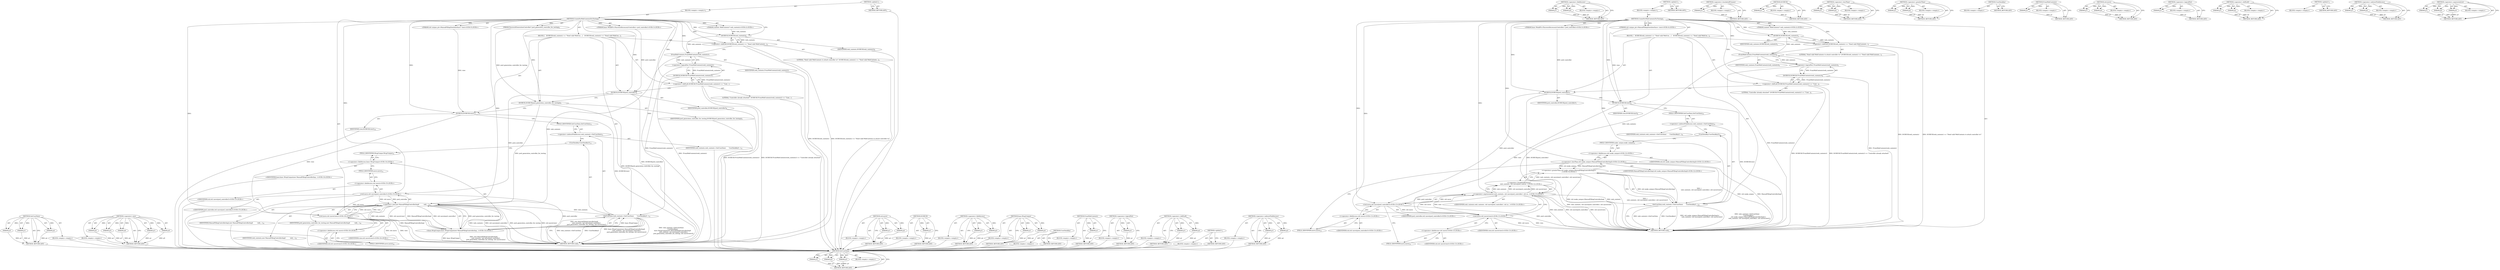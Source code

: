 digraph "&lt;operator&gt;.indirectFieldAccess" {
vulnerable_93 [label=<(METHOD,SetUserData)>];
vulnerable_94 [label=<(PARAM,p1)>];
vulnerable_95 [label=<(PARAM,p2)>];
vulnerable_96 [label=<(PARAM,p3)>];
vulnerable_97 [label=<(BLOCK,&lt;empty&gt;,&lt;empty&gt;)>];
vulnerable_98 [label=<(METHOD_RETURN,ANY)>];
vulnerable_117 [label=<(METHOD,&lt;operator&gt;.fieldAccess)>];
vulnerable_118 [label=<(PARAM,p1)>];
vulnerable_119 [label=<(PARAM,p2)>];
vulnerable_120 [label=<(BLOCK,&lt;empty&gt;,&lt;empty&gt;)>];
vulnerable_121 [label=<(METHOD_RETURN,ANY)>];
vulnerable_6 [label=<(METHOD,&lt;global&gt;)<SUB>1</SUB>>];
vulnerable_7 [label=<(BLOCK,&lt;empty&gt;,&lt;empty&gt;)<SUB>1</SUB>>];
vulnerable_8 [label=<(METHOD,CreateForWebContentsForTesting)<SUB>1</SUB>>];
vulnerable_9 [label="<(PARAM,content::WebContents* web_contents)<SUB>2</SUB>>"];
vulnerable_10 [label="<(PARAM,base::WeakPtr&lt;PasswordAccessoryController&gt; pwd_controller)<SUB>3</SUB>>"];
vulnerable_11 [label="<(PARAM,std::unique_ptr&lt;ManualFillingViewInterface&gt; view)<SUB>4</SUB>>"];
vulnerable_12 [label=<(BLOCK,{
   DCHECK(web_contents) &lt;&lt; &quot;Need valid WebCon...,{
   DCHECK(web_contents) &lt;&lt; &quot;Need valid WebCon...)<SUB>4</SUB>>];
vulnerable_13 [label=<(&lt;operator&gt;.shiftLeft,DCHECK(web_contents) &lt;&lt; &quot;Need valid WebContents...)<SUB>5</SUB>>];
vulnerable_14 [label=<(DCHECK,DCHECK(web_contents))<SUB>5</SUB>>];
vulnerable_15 [label=<(IDENTIFIER,web_contents,DCHECK(web_contents))<SUB>5</SUB>>];
vulnerable_16 [label=<(LITERAL,&quot;Need valid WebContents to attach controller to!&quot;,DCHECK(web_contents) &lt;&lt; &quot;Need valid WebContents...)<SUB>5</SUB>>];
vulnerable_17 [label=<(&lt;operator&gt;.shiftLeft,DCHECK(!FromWebContents(web_contents)) &lt;&lt; &quot;Cont...)<SUB>6</SUB>>];
vulnerable_18 [label=<(DCHECK,DCHECK(!FromWebContents(web_contents)))<SUB>6</SUB>>];
vulnerable_19 [label=<(&lt;operator&gt;.logicalNot,!FromWebContents(web_contents))<SUB>6</SUB>>];
vulnerable_20 [label=<(FromWebContents,FromWebContents(web_contents))<SUB>6</SUB>>];
vulnerable_21 [label=<(IDENTIFIER,web_contents,FromWebContents(web_contents))<SUB>6</SUB>>];
vulnerable_22 [label=<(LITERAL,&quot;Controller already attached!&quot;,DCHECK(!FromWebContents(web_contents)) &lt;&lt; &quot;Cont...)<SUB>6</SUB>>];
vulnerable_23 [label=<(DCHECK,DCHECK(pwd_controller))<SUB>7</SUB>>];
vulnerable_24 [label=<(IDENTIFIER,pwd_controller,DCHECK(pwd_controller))<SUB>7</SUB>>];
vulnerable_25 [label=<(DCHECK,DCHECK(view))<SUB>8</SUB>>];
vulnerable_26 [label=<(IDENTIFIER,view,DCHECK(view))<SUB>8</SUB>>];
vulnerable_27 [label=<(SetUserData,web_contents-&gt;SetUserData(
       UserDataKey()...)<SUB>10</SUB>>];
vulnerable_28 [label=<(&lt;operator&gt;.indirectFieldAccess,web_contents-&gt;SetUserData)<SUB>10</SUB>>];
vulnerable_29 [label=<(IDENTIFIER,web_contents,web_contents-&gt;SetUserData(
       UserDataKey()...)<SUB>10</SUB>>];
vulnerable_30 [label=<(FIELD_IDENTIFIER,SetUserData,SetUserData)<SUB>10</SUB>>];
vulnerable_31 [label=<(UserDataKey,UserDataKey())<SUB>11</SUB>>];
vulnerable_32 [label="<(&lt;operator&gt;.greaterThan,std::make_unique&lt;ManualFillingControllerImpl&gt;(
...)<SUB>12</SUB>>"];
vulnerable_33 [label="<(&lt;operator&gt;.lessThan,std::make_unique&lt;ManualFillingControllerImpl)<SUB>12</SUB>>"];
vulnerable_34 [label="<(&lt;operator&gt;.fieldAccess,std::make_unique)<SUB>12</SUB>>"];
vulnerable_35 [label="<(IDENTIFIER,std,std::make_unique&lt;ManualFillingControllerImpl)<SUB>12</SUB>>"];
vulnerable_36 [label=<(FIELD_IDENTIFIER,make_unique,make_unique)<SUB>12</SUB>>];
vulnerable_37 [label="<(IDENTIFIER,ManualFillingControllerImpl,std::make_unique&lt;ManualFillingControllerImpl)<SUB>12</SUB>>"];
vulnerable_38 [label="<(&lt;operator&gt;.bracketedPrimary,(
          web_contents, std::move(pwd_control...)<SUB>12</SUB>>"];
vulnerable_39 [label="<(&lt;operator&gt;.expressionList,web_contents, std::move(pwd_controller), std::m...)<SUB>13</SUB>>"];
vulnerable_40 [label="<(IDENTIFIER,web_contents,web_contents, std::move(pwd_controller), std::m...)<SUB>13</SUB>>"];
vulnerable_41 [label="<(std.move,std::move(pwd_controller))<SUB>13</SUB>>"];
vulnerable_42 [label="<(&lt;operator&gt;.fieldAccess,std::move)<SUB>13</SUB>>"];
vulnerable_43 [label="<(IDENTIFIER,std,std::move(pwd_controller))<SUB>13</SUB>>"];
vulnerable_44 [label=<(FIELD_IDENTIFIER,move,move)<SUB>13</SUB>>];
vulnerable_45 [label="<(IDENTIFIER,pwd_controller,std::move(pwd_controller))<SUB>13</SUB>>"];
vulnerable_46 [label="<(std.move,std::move(view))<SUB>13</SUB>>"];
vulnerable_47 [label="<(&lt;operator&gt;.fieldAccess,std::move)<SUB>13</SUB>>"];
vulnerable_48 [label="<(IDENTIFIER,std,std::move(view))<SUB>13</SUB>>"];
vulnerable_49 [label=<(FIELD_IDENTIFIER,move,move)<SUB>13</SUB>>];
vulnerable_50 [label="<(IDENTIFIER,view,std::move(view))<SUB>13</SUB>>"];
vulnerable_51 [label=<(METHOD_RETURN,void)<SUB>1</SUB>>];
vulnerable_53 [label=<(METHOD_RETURN,ANY)<SUB>1</SUB>>];
vulnerable_122 [label=<(METHOD,&lt;operator&gt;.bracketedPrimary)>];
vulnerable_123 [label=<(PARAM,p1)>];
vulnerable_124 [label=<(BLOCK,&lt;empty&gt;,&lt;empty&gt;)>];
vulnerable_125 [label=<(METHOD_RETURN,ANY)>];
vulnerable_81 [label=<(METHOD,DCHECK)>];
vulnerable_82 [label=<(PARAM,p1)>];
vulnerable_83 [label=<(BLOCK,&lt;empty&gt;,&lt;empty&gt;)>];
vulnerable_84 [label=<(METHOD_RETURN,ANY)>];
vulnerable_112 [label=<(METHOD,&lt;operator&gt;.lessThan)>];
vulnerable_113 [label=<(PARAM,p1)>];
vulnerable_114 [label=<(PARAM,p2)>];
vulnerable_115 [label=<(BLOCK,&lt;empty&gt;,&lt;empty&gt;)>];
vulnerable_116 [label=<(METHOD_RETURN,ANY)>];
vulnerable_107 [label=<(METHOD,&lt;operator&gt;.greaterThan)>];
vulnerable_108 [label=<(PARAM,p1)>];
vulnerable_109 [label=<(PARAM,p2)>];
vulnerable_110 [label=<(BLOCK,&lt;empty&gt;,&lt;empty&gt;)>];
vulnerable_111 [label=<(METHOD_RETURN,ANY)>];
vulnerable_104 [label=<(METHOD,UserDataKey)>];
vulnerable_105 [label=<(BLOCK,&lt;empty&gt;,&lt;empty&gt;)>];
vulnerable_106 [label=<(METHOD_RETURN,ANY)>];
vulnerable_89 [label=<(METHOD,FromWebContents)>];
vulnerable_90 [label=<(PARAM,p1)>];
vulnerable_91 [label=<(BLOCK,&lt;empty&gt;,&lt;empty&gt;)>];
vulnerable_92 [label=<(METHOD_RETURN,ANY)>];
vulnerable_132 [label=<(METHOD,std.move)>];
vulnerable_133 [label=<(PARAM,p1)>];
vulnerable_134 [label=<(PARAM,p2)>];
vulnerable_135 [label=<(BLOCK,&lt;empty&gt;,&lt;empty&gt;)>];
vulnerable_136 [label=<(METHOD_RETURN,ANY)>];
vulnerable_85 [label=<(METHOD,&lt;operator&gt;.logicalNot)>];
vulnerable_86 [label=<(PARAM,p1)>];
vulnerable_87 [label=<(BLOCK,&lt;empty&gt;,&lt;empty&gt;)>];
vulnerable_88 [label=<(METHOD_RETURN,ANY)>];
vulnerable_76 [label=<(METHOD,&lt;operator&gt;.shiftLeft)>];
vulnerable_77 [label=<(PARAM,p1)>];
vulnerable_78 [label=<(PARAM,p2)>];
vulnerable_79 [label=<(BLOCK,&lt;empty&gt;,&lt;empty&gt;)>];
vulnerable_80 [label=<(METHOD_RETURN,ANY)>];
vulnerable_70 [label=<(METHOD,&lt;global&gt;)<SUB>1</SUB>>];
vulnerable_71 [label=<(BLOCK,&lt;empty&gt;,&lt;empty&gt;)>];
vulnerable_72 [label=<(METHOD_RETURN,ANY)>];
vulnerable_99 [label=<(METHOD,&lt;operator&gt;.indirectFieldAccess)>];
vulnerable_100 [label=<(PARAM,p1)>];
vulnerable_101 [label=<(PARAM,p2)>];
vulnerable_102 [label=<(BLOCK,&lt;empty&gt;,&lt;empty&gt;)>];
vulnerable_103 [label=<(METHOD_RETURN,ANY)>];
vulnerable_126 [label=<(METHOD,&lt;operator&gt;.expressionList)>];
vulnerable_127 [label=<(PARAM,p1)>];
vulnerable_128 [label=<(PARAM,p2)>];
vulnerable_129 [label=<(PARAM,p3)>];
vulnerable_130 [label=<(BLOCK,&lt;empty&gt;,&lt;empty&gt;)>];
vulnerable_131 [label=<(METHOD_RETURN,ANY)>];
fixed_99 [label=<(METHOD,SetUserData)>];
fixed_100 [label=<(PARAM,p1)>];
fixed_101 [label=<(PARAM,p2)>];
fixed_102 [label=<(PARAM,p3)>];
fixed_103 [label=<(BLOCK,&lt;empty&gt;,&lt;empty&gt;)>];
fixed_104 [label=<(METHOD_RETURN,ANY)>];
fixed_123 [label=<(METHOD,&lt;operator&gt;.new)>];
fixed_124 [label=<(PARAM,p1)>];
fixed_125 [label=<(PARAM,p2)>];
fixed_126 [label=<(PARAM,p3)>];
fixed_127 [label=<(PARAM,p4)>];
fixed_128 [label=<(PARAM,p5)>];
fixed_129 [label=<(BLOCK,&lt;empty&gt;,&lt;empty&gt;)>];
fixed_130 [label=<(METHOD_RETURN,ANY)>];
fixed_6 [label=<(METHOD,&lt;global&gt;)<SUB>1</SUB>>];
fixed_7 [label=<(BLOCK,&lt;empty&gt;,&lt;empty&gt;)<SUB>1</SUB>>];
fixed_8 [label=<(METHOD,CreateForWebContentsForTesting)<SUB>1</SUB>>];
fixed_9 [label="<(PARAM,content::WebContents* web_contents)<SUB>2</SUB>>"];
fixed_10 [label="<(PARAM,base::WeakPtr&lt;PasswordAccessoryController&gt; pwd_controller)<SUB>3</SUB>>"];
fixed_11 [label=<(PARAM,PasswordGenerationController* pwd_generation_controller_for_testing)<SUB>4</SUB>>];
fixed_12 [label="<(PARAM,std::unique_ptr&lt;ManualFillingViewInterface&gt; view)<SUB>5</SUB>>"];
fixed_13 [label=<(BLOCK,{
   DCHECK(web_contents) &lt;&lt; &quot;Need valid WebCon...,{
   DCHECK(web_contents) &lt;&lt; &quot;Need valid WebCon...)<SUB>5</SUB>>];
fixed_14 [label=<(&lt;operator&gt;.shiftLeft,DCHECK(web_contents) &lt;&lt; &quot;Need valid WebContents...)<SUB>6</SUB>>];
fixed_15 [label=<(DCHECK,DCHECK(web_contents))<SUB>6</SUB>>];
fixed_16 [label=<(IDENTIFIER,web_contents,DCHECK(web_contents))<SUB>6</SUB>>];
fixed_17 [label=<(LITERAL,&quot;Need valid WebContents to attach controller to!&quot;,DCHECK(web_contents) &lt;&lt; &quot;Need valid WebContents...)<SUB>6</SUB>>];
fixed_18 [label=<(&lt;operator&gt;.shiftLeft,DCHECK(!FromWebContents(web_contents)) &lt;&lt; &quot;Cont...)<SUB>7</SUB>>];
fixed_19 [label=<(DCHECK,DCHECK(!FromWebContents(web_contents)))<SUB>7</SUB>>];
fixed_20 [label=<(&lt;operator&gt;.logicalNot,!FromWebContents(web_contents))<SUB>7</SUB>>];
fixed_21 [label=<(FromWebContents,FromWebContents(web_contents))<SUB>7</SUB>>];
fixed_22 [label=<(IDENTIFIER,web_contents,FromWebContents(web_contents))<SUB>7</SUB>>];
fixed_23 [label=<(LITERAL,&quot;Controller already attached!&quot;,DCHECK(!FromWebContents(web_contents)) &lt;&lt; &quot;Cont...)<SUB>7</SUB>>];
fixed_24 [label=<(DCHECK,DCHECK(pwd_controller))<SUB>8</SUB>>];
fixed_25 [label=<(IDENTIFIER,pwd_controller,DCHECK(pwd_controller))<SUB>8</SUB>>];
fixed_26 [label=<(DCHECK,DCHECK(pwd_generation_controller_for_testing))<SUB>9</SUB>>];
fixed_27 [label=<(IDENTIFIER,pwd_generation_controller_for_testing,DCHECK(pwd_generation_controller_for_testing))<SUB>9</SUB>>];
fixed_28 [label=<(DCHECK,DCHECK(view))<SUB>10</SUB>>];
fixed_29 [label=<(IDENTIFIER,view,DCHECK(view))<SUB>10</SUB>>];
fixed_30 [label=<(SetUserData,web_contents-&gt;SetUserData(
       UserDataKey()...)<SUB>12</SUB>>];
fixed_31 [label=<(&lt;operator&gt;.indirectFieldAccess,web_contents-&gt;SetUserData)<SUB>12</SUB>>];
fixed_32 [label=<(IDENTIFIER,web_contents,web_contents-&gt;SetUserData(
       UserDataKey()...)<SUB>12</SUB>>];
fixed_33 [label=<(FIELD_IDENTIFIER,SetUserData,SetUserData)<SUB>12</SUB>>];
fixed_34 [label=<(UserDataKey,UserDataKey())<SUB>13</SUB>>];
fixed_35 [label="<(base.WrapUnique,base::WrapUnique(new ManualFillingControllerImp...)<SUB>14</SUB>>"];
fixed_36 [label="<(&lt;operator&gt;.fieldAccess,base::WrapUnique)<SUB>14</SUB>>"];
fixed_37 [label="<(IDENTIFIER,base,base::WrapUnique(new ManualFillingControllerImp...)<SUB>14</SUB>>"];
fixed_38 [label=<(FIELD_IDENTIFIER,WrapUnique,WrapUnique)<SUB>14</SUB>>];
fixed_39 [label=<(&lt;operator&gt;.new,new ManualFillingControllerImpl(
          web_...)<SUB>14</SUB>>];
fixed_40 [label=<(IDENTIFIER,ManualFillingControllerImpl,new ManualFillingControllerImpl(
          web_...)<SUB>14</SUB>>];
fixed_41 [label=<(IDENTIFIER,web_contents,new ManualFillingControllerImpl(
          web_...)<SUB>15</SUB>>];
fixed_42 [label="<(std.move,std::move(pwd_controller))<SUB>15</SUB>>"];
fixed_43 [label="<(&lt;operator&gt;.fieldAccess,std::move)<SUB>15</SUB>>"];
fixed_44 [label="<(IDENTIFIER,std,std::move(pwd_controller))<SUB>15</SUB>>"];
fixed_45 [label=<(FIELD_IDENTIFIER,move,move)<SUB>15</SUB>>];
fixed_46 [label="<(IDENTIFIER,pwd_controller,std::move(pwd_controller))<SUB>15</SUB>>"];
fixed_47 [label=<(IDENTIFIER,pwd_generation_controller_for_testing,new ManualFillingControllerImpl(
          web_...)<SUB>16</SUB>>];
fixed_48 [label="<(std.move,std::move(view))<SUB>16</SUB>>"];
fixed_49 [label="<(&lt;operator&gt;.fieldAccess,std::move)<SUB>16</SUB>>"];
fixed_50 [label="<(IDENTIFIER,std,std::move(view))<SUB>16</SUB>>"];
fixed_51 [label=<(FIELD_IDENTIFIER,move,move)<SUB>16</SUB>>];
fixed_52 [label="<(IDENTIFIER,view,std::move(view))<SUB>16</SUB>>"];
fixed_53 [label=<(METHOD_RETURN,void)<SUB>1</SUB>>];
fixed_55 [label=<(METHOD_RETURN,ANY)<SUB>1</SUB>>];
fixed_131 [label=<(METHOD,std.move)>];
fixed_132 [label=<(PARAM,p1)>];
fixed_133 [label=<(PARAM,p2)>];
fixed_134 [label=<(BLOCK,&lt;empty&gt;,&lt;empty&gt;)>];
fixed_135 [label=<(METHOD_RETURN,ANY)>];
fixed_87 [label=<(METHOD,DCHECK)>];
fixed_88 [label=<(PARAM,p1)>];
fixed_89 [label=<(BLOCK,&lt;empty&gt;,&lt;empty&gt;)>];
fixed_90 [label=<(METHOD_RETURN,ANY)>];
fixed_118 [label=<(METHOD,&lt;operator&gt;.fieldAccess)>];
fixed_119 [label=<(PARAM,p1)>];
fixed_120 [label=<(PARAM,p2)>];
fixed_121 [label=<(BLOCK,&lt;empty&gt;,&lt;empty&gt;)>];
fixed_122 [label=<(METHOD_RETURN,ANY)>];
fixed_113 [label=<(METHOD,base.WrapUnique)>];
fixed_114 [label=<(PARAM,p1)>];
fixed_115 [label=<(PARAM,p2)>];
fixed_116 [label=<(BLOCK,&lt;empty&gt;,&lt;empty&gt;)>];
fixed_117 [label=<(METHOD_RETURN,ANY)>];
fixed_110 [label=<(METHOD,UserDataKey)>];
fixed_111 [label=<(BLOCK,&lt;empty&gt;,&lt;empty&gt;)>];
fixed_112 [label=<(METHOD_RETURN,ANY)>];
fixed_95 [label=<(METHOD,FromWebContents)>];
fixed_96 [label=<(PARAM,p1)>];
fixed_97 [label=<(BLOCK,&lt;empty&gt;,&lt;empty&gt;)>];
fixed_98 [label=<(METHOD_RETURN,ANY)>];
fixed_91 [label=<(METHOD,&lt;operator&gt;.logicalNot)>];
fixed_92 [label=<(PARAM,p1)>];
fixed_93 [label=<(BLOCK,&lt;empty&gt;,&lt;empty&gt;)>];
fixed_94 [label=<(METHOD_RETURN,ANY)>];
fixed_82 [label=<(METHOD,&lt;operator&gt;.shiftLeft)>];
fixed_83 [label=<(PARAM,p1)>];
fixed_84 [label=<(PARAM,p2)>];
fixed_85 [label=<(BLOCK,&lt;empty&gt;,&lt;empty&gt;)>];
fixed_86 [label=<(METHOD_RETURN,ANY)>];
fixed_76 [label=<(METHOD,&lt;global&gt;)<SUB>1</SUB>>];
fixed_77 [label=<(BLOCK,&lt;empty&gt;,&lt;empty&gt;)>];
fixed_78 [label=<(METHOD_RETURN,ANY)>];
fixed_105 [label=<(METHOD,&lt;operator&gt;.indirectFieldAccess)>];
fixed_106 [label=<(PARAM,p1)>];
fixed_107 [label=<(PARAM,p2)>];
fixed_108 [label=<(BLOCK,&lt;empty&gt;,&lt;empty&gt;)>];
fixed_109 [label=<(METHOD_RETURN,ANY)>];
vulnerable_93 -> vulnerable_94  [key=0, label="AST: "];
vulnerable_93 -> vulnerable_94  [key=1, label="DDG: "];
vulnerable_93 -> vulnerable_97  [key=0, label="AST: "];
vulnerable_93 -> vulnerable_95  [key=0, label="AST: "];
vulnerable_93 -> vulnerable_95  [key=1, label="DDG: "];
vulnerable_93 -> vulnerable_98  [key=0, label="AST: "];
vulnerable_93 -> vulnerable_98  [key=1, label="CFG: "];
vulnerable_93 -> vulnerable_96  [key=0, label="AST: "];
vulnerable_93 -> vulnerable_96  [key=1, label="DDG: "];
vulnerable_94 -> vulnerable_98  [key=0, label="DDG: p1"];
vulnerable_95 -> vulnerable_98  [key=0, label="DDG: p2"];
vulnerable_96 -> vulnerable_98  [key=0, label="DDG: p3"];
vulnerable_117 -> vulnerable_118  [key=0, label="AST: "];
vulnerable_117 -> vulnerable_118  [key=1, label="DDG: "];
vulnerable_117 -> vulnerable_120  [key=0, label="AST: "];
vulnerable_117 -> vulnerable_119  [key=0, label="AST: "];
vulnerable_117 -> vulnerable_119  [key=1, label="DDG: "];
vulnerable_117 -> vulnerable_121  [key=0, label="AST: "];
vulnerable_117 -> vulnerable_121  [key=1, label="CFG: "];
vulnerable_118 -> vulnerable_121  [key=0, label="DDG: p1"];
vulnerable_119 -> vulnerable_121  [key=0, label="DDG: p2"];
vulnerable_6 -> vulnerable_7  [key=0, label="AST: "];
vulnerable_6 -> vulnerable_53  [key=0, label="AST: "];
vulnerable_6 -> vulnerable_53  [key=1, label="CFG: "];
vulnerable_7 -> vulnerable_8  [key=0, label="AST: "];
vulnerable_8 -> vulnerable_9  [key=0, label="AST: "];
vulnerable_8 -> vulnerable_9  [key=1, label="DDG: "];
vulnerable_8 -> vulnerable_10  [key=0, label="AST: "];
vulnerable_8 -> vulnerable_10  [key=1, label="DDG: "];
vulnerable_8 -> vulnerable_11  [key=0, label="AST: "];
vulnerable_8 -> vulnerable_11  [key=1, label="DDG: "];
vulnerable_8 -> vulnerable_12  [key=0, label="AST: "];
vulnerable_8 -> vulnerable_51  [key=0, label="AST: "];
vulnerable_8 -> vulnerable_14  [key=0, label="CFG: "];
vulnerable_8 -> vulnerable_14  [key=1, label="DDG: "];
vulnerable_8 -> vulnerable_13  [key=0, label="DDG: "];
vulnerable_8 -> vulnerable_17  [key=0, label="DDG: "];
vulnerable_8 -> vulnerable_23  [key=0, label="DDG: "];
vulnerable_8 -> vulnerable_25  [key=0, label="DDG: "];
vulnerable_8 -> vulnerable_27  [key=0, label="DDG: "];
vulnerable_8 -> vulnerable_33  [key=0, label="DDG: "];
vulnerable_8 -> vulnerable_20  [key=0, label="DDG: "];
vulnerable_8 -> vulnerable_39  [key=0, label="DDG: "];
vulnerable_8 -> vulnerable_41  [key=0, label="DDG: "];
vulnerable_8 -> vulnerable_46  [key=0, label="DDG: "];
vulnerable_9 -> vulnerable_14  [key=0, label="DDG: web_contents"];
vulnerable_10 -> vulnerable_23  [key=0, label="DDG: pwd_controller"];
vulnerable_11 -> vulnerable_25  [key=0, label="DDG: view"];
vulnerable_12 -> vulnerable_13  [key=0, label="AST: "];
vulnerable_12 -> vulnerable_17  [key=0, label="AST: "];
vulnerable_12 -> vulnerable_23  [key=0, label="AST: "];
vulnerable_12 -> vulnerable_25  [key=0, label="AST: "];
vulnerable_12 -> vulnerable_27  [key=0, label="AST: "];
vulnerable_13 -> vulnerable_14  [key=0, label="AST: "];
vulnerable_13 -> vulnerable_16  [key=0, label="AST: "];
vulnerable_13 -> vulnerable_20  [key=0, label="CFG: "];
vulnerable_13 -> vulnerable_51  [key=0, label="DDG: DCHECK(web_contents)"];
vulnerable_13 -> vulnerable_51  [key=1, label="DDG: DCHECK(web_contents) &lt;&lt; &quot;Need valid WebContents to attach controller to!&quot;"];
vulnerable_14 -> vulnerable_15  [key=0, label="AST: "];
vulnerable_14 -> vulnerable_13  [key=0, label="CFG: "];
vulnerable_14 -> vulnerable_13  [key=1, label="DDG: web_contents"];
vulnerable_14 -> vulnerable_20  [key=0, label="DDG: web_contents"];
vulnerable_17 -> vulnerable_18  [key=0, label="AST: "];
vulnerable_17 -> vulnerable_22  [key=0, label="AST: "];
vulnerable_17 -> vulnerable_23  [key=0, label="CFG: "];
vulnerable_17 -> vulnerable_51  [key=0, label="DDG: DCHECK(!FromWebContents(web_contents))"];
vulnerable_17 -> vulnerable_51  [key=1, label="DDG: DCHECK(!FromWebContents(web_contents)) &lt;&lt; &quot;Controller already attached!&quot;"];
vulnerable_18 -> vulnerable_19  [key=0, label="AST: "];
vulnerable_18 -> vulnerable_17  [key=0, label="CFG: "];
vulnerable_18 -> vulnerable_17  [key=1, label="DDG: !FromWebContents(web_contents)"];
vulnerable_18 -> vulnerable_51  [key=0, label="DDG: !FromWebContents(web_contents)"];
vulnerable_19 -> vulnerable_20  [key=0, label="AST: "];
vulnerable_19 -> vulnerable_18  [key=0, label="CFG: "];
vulnerable_19 -> vulnerable_18  [key=1, label="DDG: FromWebContents(web_contents)"];
vulnerable_19 -> vulnerable_51  [key=0, label="DDG: FromWebContents(web_contents)"];
vulnerable_20 -> vulnerable_21  [key=0, label="AST: "];
vulnerable_20 -> vulnerable_19  [key=0, label="CFG: "];
vulnerable_20 -> vulnerable_19  [key=1, label="DDG: web_contents"];
vulnerable_20 -> vulnerable_39  [key=0, label="DDG: web_contents"];
vulnerable_23 -> vulnerable_24  [key=0, label="AST: "];
vulnerable_23 -> vulnerable_25  [key=0, label="CFG: "];
vulnerable_23 -> vulnerable_51  [key=0, label="DDG: DCHECK(pwd_controller)"];
vulnerable_23 -> vulnerable_41  [key=0, label="DDG: pwd_controller"];
vulnerable_25 -> vulnerable_26  [key=0, label="AST: "];
vulnerable_25 -> vulnerable_30  [key=0, label="CFG: "];
vulnerable_25 -> vulnerable_51  [key=0, label="DDG: DCHECK(view)"];
vulnerable_25 -> vulnerable_46  [key=0, label="DDG: view"];
vulnerable_27 -> vulnerable_28  [key=0, label="AST: "];
vulnerable_27 -> vulnerable_31  [key=0, label="AST: "];
vulnerable_27 -> vulnerable_32  [key=0, label="AST: "];
vulnerable_27 -> vulnerable_51  [key=0, label="CFG: "];
vulnerable_27 -> vulnerable_51  [key=1, label="DDG: web_contents-&gt;SetUserData"];
vulnerable_27 -> vulnerable_51  [key=2, label="DDG: UserDataKey()"];
vulnerable_27 -> vulnerable_51  [key=3, label="DDG: std::make_unique&lt;ManualFillingControllerImpl&gt;(
          web_contents, std::move(pwd_controller), std::move(view))"];
vulnerable_27 -> vulnerable_51  [key=4, label="DDG: web_contents-&gt;SetUserData(
       UserDataKey(),
      std::make_unique&lt;ManualFillingControllerImpl&gt;(
          web_contents, std::move(pwd_controller), std::move(view)))"];
vulnerable_28 -> vulnerable_29  [key=0, label="AST: "];
vulnerable_28 -> vulnerable_30  [key=0, label="AST: "];
vulnerable_28 -> vulnerable_31  [key=0, label="CFG: "];
vulnerable_30 -> vulnerable_28  [key=0, label="CFG: "];
vulnerable_31 -> vulnerable_36  [key=0, label="CFG: "];
vulnerable_32 -> vulnerable_33  [key=0, label="AST: "];
vulnerable_32 -> vulnerable_38  [key=0, label="AST: "];
vulnerable_32 -> vulnerable_27  [key=0, label="CFG: "];
vulnerable_32 -> vulnerable_27  [key=1, label="DDG: std::make_unique&lt;ManualFillingControllerImpl"];
vulnerable_32 -> vulnerable_27  [key=2, label="DDG: (
          web_contents, std::move(pwd_controller), std::move(view))"];
vulnerable_32 -> vulnerable_51  [key=0, label="DDG: std::make_unique&lt;ManualFillingControllerImpl"];
vulnerable_32 -> vulnerable_51  [key=1, label="DDG: (
          web_contents, std::move(pwd_controller), std::move(view))"];
vulnerable_33 -> vulnerable_34  [key=0, label="AST: "];
vulnerable_33 -> vulnerable_37  [key=0, label="AST: "];
vulnerable_33 -> vulnerable_44  [key=0, label="CFG: "];
vulnerable_33 -> vulnerable_51  [key=0, label="DDG: std::make_unique"];
vulnerable_33 -> vulnerable_51  [key=1, label="DDG: ManualFillingControllerImpl"];
vulnerable_33 -> vulnerable_32  [key=0, label="DDG: std::make_unique"];
vulnerable_33 -> vulnerable_32  [key=1, label="DDG: ManualFillingControllerImpl"];
vulnerable_34 -> vulnerable_35  [key=0, label="AST: "];
vulnerable_34 -> vulnerable_36  [key=0, label="AST: "];
vulnerable_34 -> vulnerable_33  [key=0, label="CFG: "];
vulnerable_36 -> vulnerable_34  [key=0, label="CFG: "];
vulnerable_38 -> vulnerable_39  [key=0, label="AST: "];
vulnerable_38 -> vulnerable_32  [key=0, label="CFG: "];
vulnerable_38 -> vulnerable_32  [key=1, label="DDG: web_contents, std::move(pwd_controller), std::move(view)"];
vulnerable_38 -> vulnerable_51  [key=0, label="DDG: web_contents, std::move(pwd_controller), std::move(view)"];
vulnerable_39 -> vulnerable_40  [key=0, label="AST: "];
vulnerable_39 -> vulnerable_41  [key=0, label="AST: "];
vulnerable_39 -> vulnerable_46  [key=0, label="AST: "];
vulnerable_39 -> vulnerable_38  [key=0, label="CFG: "];
vulnerable_39 -> vulnerable_38  [key=1, label="DDG: web_contents"];
vulnerable_39 -> vulnerable_38  [key=2, label="DDG: std::move(pwd_controller)"];
vulnerable_39 -> vulnerable_38  [key=3, label="DDG: std::move(view)"];
vulnerable_39 -> vulnerable_51  [key=0, label="DDG: web_contents"];
vulnerable_39 -> vulnerable_51  [key=1, label="DDG: std::move(pwd_controller)"];
vulnerable_39 -> vulnerable_51  [key=2, label="DDG: std::move(view)"];
vulnerable_39 -> vulnerable_27  [key=0, label="DDG: web_contents"];
vulnerable_41 -> vulnerable_42  [key=0, label="AST: "];
vulnerable_41 -> vulnerable_45  [key=0, label="AST: "];
vulnerable_41 -> vulnerable_49  [key=0, label="CFG: "];
vulnerable_41 -> vulnerable_51  [key=0, label="DDG: pwd_controller"];
vulnerable_41 -> vulnerable_39  [key=0, label="DDG: std::move"];
vulnerable_41 -> vulnerable_39  [key=1, label="DDG: pwd_controller"];
vulnerable_41 -> vulnerable_46  [key=0, label="DDG: std::move"];
vulnerable_42 -> vulnerable_43  [key=0, label="AST: "];
vulnerable_42 -> vulnerable_44  [key=0, label="AST: "];
vulnerable_42 -> vulnerable_41  [key=0, label="CFG: "];
vulnerable_44 -> vulnerable_42  [key=0, label="CFG: "];
vulnerable_46 -> vulnerable_47  [key=0, label="AST: "];
vulnerable_46 -> vulnerable_50  [key=0, label="AST: "];
vulnerable_46 -> vulnerable_39  [key=0, label="CFG: "];
vulnerable_46 -> vulnerable_39  [key=1, label="DDG: std::move"];
vulnerable_46 -> vulnerable_39  [key=2, label="DDG: view"];
vulnerable_46 -> vulnerable_51  [key=0, label="DDG: std::move"];
vulnerable_46 -> vulnerable_51  [key=1, label="DDG: view"];
vulnerable_47 -> vulnerable_48  [key=0, label="AST: "];
vulnerable_47 -> vulnerable_49  [key=0, label="AST: "];
vulnerable_47 -> vulnerable_46  [key=0, label="CFG: "];
vulnerable_49 -> vulnerable_47  [key=0, label="CFG: "];
vulnerable_122 -> vulnerable_123  [key=0, label="AST: "];
vulnerable_122 -> vulnerable_123  [key=1, label="DDG: "];
vulnerable_122 -> vulnerable_124  [key=0, label="AST: "];
vulnerable_122 -> vulnerable_125  [key=0, label="AST: "];
vulnerable_122 -> vulnerable_125  [key=1, label="CFG: "];
vulnerable_123 -> vulnerable_125  [key=0, label="DDG: p1"];
vulnerable_81 -> vulnerable_82  [key=0, label="AST: "];
vulnerable_81 -> vulnerable_82  [key=1, label="DDG: "];
vulnerable_81 -> vulnerable_83  [key=0, label="AST: "];
vulnerable_81 -> vulnerable_84  [key=0, label="AST: "];
vulnerable_81 -> vulnerable_84  [key=1, label="CFG: "];
vulnerable_82 -> vulnerable_84  [key=0, label="DDG: p1"];
vulnerable_112 -> vulnerable_113  [key=0, label="AST: "];
vulnerable_112 -> vulnerable_113  [key=1, label="DDG: "];
vulnerable_112 -> vulnerable_115  [key=0, label="AST: "];
vulnerable_112 -> vulnerable_114  [key=0, label="AST: "];
vulnerable_112 -> vulnerable_114  [key=1, label="DDG: "];
vulnerable_112 -> vulnerable_116  [key=0, label="AST: "];
vulnerable_112 -> vulnerable_116  [key=1, label="CFG: "];
vulnerable_113 -> vulnerable_116  [key=0, label="DDG: p1"];
vulnerable_114 -> vulnerable_116  [key=0, label="DDG: p2"];
vulnerable_107 -> vulnerable_108  [key=0, label="AST: "];
vulnerable_107 -> vulnerable_108  [key=1, label="DDG: "];
vulnerable_107 -> vulnerable_110  [key=0, label="AST: "];
vulnerable_107 -> vulnerable_109  [key=0, label="AST: "];
vulnerable_107 -> vulnerable_109  [key=1, label="DDG: "];
vulnerable_107 -> vulnerable_111  [key=0, label="AST: "];
vulnerable_107 -> vulnerable_111  [key=1, label="CFG: "];
vulnerable_108 -> vulnerable_111  [key=0, label="DDG: p1"];
vulnerable_109 -> vulnerable_111  [key=0, label="DDG: p2"];
vulnerable_104 -> vulnerable_105  [key=0, label="AST: "];
vulnerable_104 -> vulnerable_106  [key=0, label="AST: "];
vulnerable_104 -> vulnerable_106  [key=1, label="CFG: "];
vulnerable_89 -> vulnerable_90  [key=0, label="AST: "];
vulnerable_89 -> vulnerable_90  [key=1, label="DDG: "];
vulnerable_89 -> vulnerable_91  [key=0, label="AST: "];
vulnerable_89 -> vulnerable_92  [key=0, label="AST: "];
vulnerable_89 -> vulnerable_92  [key=1, label="CFG: "];
vulnerable_90 -> vulnerable_92  [key=0, label="DDG: p1"];
vulnerable_132 -> vulnerable_133  [key=0, label="AST: "];
vulnerable_132 -> vulnerable_133  [key=1, label="DDG: "];
vulnerable_132 -> vulnerable_135  [key=0, label="AST: "];
vulnerable_132 -> vulnerable_134  [key=0, label="AST: "];
vulnerable_132 -> vulnerable_134  [key=1, label="DDG: "];
vulnerable_132 -> vulnerable_136  [key=0, label="AST: "];
vulnerable_132 -> vulnerable_136  [key=1, label="CFG: "];
vulnerable_133 -> vulnerable_136  [key=0, label="DDG: p1"];
vulnerable_134 -> vulnerable_136  [key=0, label="DDG: p2"];
vulnerable_85 -> vulnerable_86  [key=0, label="AST: "];
vulnerable_85 -> vulnerable_86  [key=1, label="DDG: "];
vulnerable_85 -> vulnerable_87  [key=0, label="AST: "];
vulnerable_85 -> vulnerable_88  [key=0, label="AST: "];
vulnerable_85 -> vulnerable_88  [key=1, label="CFG: "];
vulnerable_86 -> vulnerable_88  [key=0, label="DDG: p1"];
vulnerable_76 -> vulnerable_77  [key=0, label="AST: "];
vulnerable_76 -> vulnerable_77  [key=1, label="DDG: "];
vulnerable_76 -> vulnerable_79  [key=0, label="AST: "];
vulnerable_76 -> vulnerable_78  [key=0, label="AST: "];
vulnerable_76 -> vulnerable_78  [key=1, label="DDG: "];
vulnerable_76 -> vulnerable_80  [key=0, label="AST: "];
vulnerable_76 -> vulnerable_80  [key=1, label="CFG: "];
vulnerable_77 -> vulnerable_80  [key=0, label="DDG: p1"];
vulnerable_78 -> vulnerable_80  [key=0, label="DDG: p2"];
vulnerable_70 -> vulnerable_71  [key=0, label="AST: "];
vulnerable_70 -> vulnerable_72  [key=0, label="AST: "];
vulnerable_70 -> vulnerable_72  [key=1, label="CFG: "];
vulnerable_99 -> vulnerable_100  [key=0, label="AST: "];
vulnerable_99 -> vulnerable_100  [key=1, label="DDG: "];
vulnerable_99 -> vulnerable_102  [key=0, label="AST: "];
vulnerable_99 -> vulnerable_101  [key=0, label="AST: "];
vulnerable_99 -> vulnerable_101  [key=1, label="DDG: "];
vulnerable_99 -> vulnerable_103  [key=0, label="AST: "];
vulnerable_99 -> vulnerable_103  [key=1, label="CFG: "];
vulnerable_100 -> vulnerable_103  [key=0, label="DDG: p1"];
vulnerable_101 -> vulnerable_103  [key=0, label="DDG: p2"];
vulnerable_126 -> vulnerable_127  [key=0, label="AST: "];
vulnerable_126 -> vulnerable_127  [key=1, label="DDG: "];
vulnerable_126 -> vulnerable_130  [key=0, label="AST: "];
vulnerable_126 -> vulnerable_128  [key=0, label="AST: "];
vulnerable_126 -> vulnerable_128  [key=1, label="DDG: "];
vulnerable_126 -> vulnerable_131  [key=0, label="AST: "];
vulnerable_126 -> vulnerable_131  [key=1, label="CFG: "];
vulnerable_126 -> vulnerable_129  [key=0, label="AST: "];
vulnerable_126 -> vulnerable_129  [key=1, label="DDG: "];
vulnerable_127 -> vulnerable_131  [key=0, label="DDG: p1"];
vulnerable_128 -> vulnerable_131  [key=0, label="DDG: p2"];
vulnerable_129 -> vulnerable_131  [key=0, label="DDG: p3"];
fixed_99 -> fixed_100  [key=0, label="AST: "];
fixed_99 -> fixed_100  [key=1, label="DDG: "];
fixed_99 -> fixed_103  [key=0, label="AST: "];
fixed_99 -> fixed_101  [key=0, label="AST: "];
fixed_99 -> fixed_101  [key=1, label="DDG: "];
fixed_99 -> fixed_104  [key=0, label="AST: "];
fixed_99 -> fixed_104  [key=1, label="CFG: "];
fixed_99 -> fixed_102  [key=0, label="AST: "];
fixed_99 -> fixed_102  [key=1, label="DDG: "];
fixed_100 -> fixed_104  [key=0, label="DDG: p1"];
fixed_101 -> fixed_104  [key=0, label="DDG: p2"];
fixed_102 -> fixed_104  [key=0, label="DDG: p3"];
fixed_103 -> vulnerable_93  [key=0];
fixed_104 -> vulnerable_93  [key=0];
fixed_123 -> fixed_124  [key=0, label="AST: "];
fixed_123 -> fixed_124  [key=1, label="DDG: "];
fixed_123 -> fixed_129  [key=0, label="AST: "];
fixed_123 -> fixed_125  [key=0, label="AST: "];
fixed_123 -> fixed_125  [key=1, label="DDG: "];
fixed_123 -> fixed_130  [key=0, label="AST: "];
fixed_123 -> fixed_130  [key=1, label="CFG: "];
fixed_123 -> fixed_126  [key=0, label="AST: "];
fixed_123 -> fixed_126  [key=1, label="DDG: "];
fixed_123 -> fixed_127  [key=0, label="AST: "];
fixed_123 -> fixed_127  [key=1, label="DDG: "];
fixed_123 -> fixed_128  [key=0, label="AST: "];
fixed_123 -> fixed_128  [key=1, label="DDG: "];
fixed_124 -> fixed_130  [key=0, label="DDG: p1"];
fixed_125 -> fixed_130  [key=0, label="DDG: p2"];
fixed_126 -> fixed_130  [key=0, label="DDG: p3"];
fixed_127 -> fixed_130  [key=0, label="DDG: p4"];
fixed_128 -> fixed_130  [key=0, label="DDG: p5"];
fixed_129 -> vulnerable_93  [key=0];
fixed_130 -> vulnerable_93  [key=0];
fixed_6 -> fixed_7  [key=0, label="AST: "];
fixed_6 -> fixed_55  [key=0, label="AST: "];
fixed_6 -> fixed_55  [key=1, label="CFG: "];
fixed_7 -> fixed_8  [key=0, label="AST: "];
fixed_8 -> fixed_9  [key=0, label="AST: "];
fixed_8 -> fixed_9  [key=1, label="DDG: "];
fixed_8 -> fixed_10  [key=0, label="AST: "];
fixed_8 -> fixed_10  [key=1, label="DDG: "];
fixed_8 -> fixed_11  [key=0, label="AST: "];
fixed_8 -> fixed_11  [key=1, label="DDG: "];
fixed_8 -> fixed_12  [key=0, label="AST: "];
fixed_8 -> fixed_12  [key=1, label="DDG: "];
fixed_8 -> fixed_13  [key=0, label="AST: "];
fixed_8 -> fixed_53  [key=0, label="AST: "];
fixed_8 -> fixed_15  [key=0, label="CFG: "];
fixed_8 -> fixed_15  [key=1, label="DDG: "];
fixed_8 -> fixed_14  [key=0, label="DDG: "];
fixed_8 -> fixed_18  [key=0, label="DDG: "];
fixed_8 -> fixed_24  [key=0, label="DDG: "];
fixed_8 -> fixed_26  [key=0, label="DDG: "];
fixed_8 -> fixed_28  [key=0, label="DDG: "];
fixed_8 -> fixed_30  [key=0, label="DDG: "];
fixed_8 -> fixed_39  [key=0, label="DDG: "];
fixed_8 -> fixed_21  [key=0, label="DDG: "];
fixed_8 -> fixed_42  [key=0, label="DDG: "];
fixed_8 -> fixed_48  [key=0, label="DDG: "];
fixed_9 -> fixed_15  [key=0, label="DDG: web_contents"];
fixed_10 -> fixed_24  [key=0, label="DDG: pwd_controller"];
fixed_11 -> fixed_26  [key=0, label="DDG: pwd_generation_controller_for_testing"];
fixed_12 -> fixed_28  [key=0, label="DDG: view"];
fixed_13 -> fixed_14  [key=0, label="AST: "];
fixed_13 -> fixed_18  [key=0, label="AST: "];
fixed_13 -> fixed_24  [key=0, label="AST: "];
fixed_13 -> fixed_26  [key=0, label="AST: "];
fixed_13 -> fixed_28  [key=0, label="AST: "];
fixed_13 -> fixed_30  [key=0, label="AST: "];
fixed_14 -> fixed_15  [key=0, label="AST: "];
fixed_14 -> fixed_17  [key=0, label="AST: "];
fixed_14 -> fixed_21  [key=0, label="CFG: "];
fixed_14 -> fixed_53  [key=0, label="DDG: DCHECK(web_contents)"];
fixed_14 -> fixed_53  [key=1, label="DDG: DCHECK(web_contents) &lt;&lt; &quot;Need valid WebContents to attach controller to!&quot;"];
fixed_15 -> fixed_16  [key=0, label="AST: "];
fixed_15 -> fixed_14  [key=0, label="CFG: "];
fixed_15 -> fixed_14  [key=1, label="DDG: web_contents"];
fixed_15 -> fixed_21  [key=0, label="DDG: web_contents"];
fixed_16 -> vulnerable_93  [key=0];
fixed_17 -> vulnerable_93  [key=0];
fixed_18 -> fixed_19  [key=0, label="AST: "];
fixed_18 -> fixed_23  [key=0, label="AST: "];
fixed_18 -> fixed_24  [key=0, label="CFG: "];
fixed_18 -> fixed_53  [key=0, label="DDG: DCHECK(!FromWebContents(web_contents))"];
fixed_18 -> fixed_53  [key=1, label="DDG: DCHECK(!FromWebContents(web_contents)) &lt;&lt; &quot;Controller already attached!&quot;"];
fixed_19 -> fixed_20  [key=0, label="AST: "];
fixed_19 -> fixed_18  [key=0, label="CFG: "];
fixed_19 -> fixed_18  [key=1, label="DDG: !FromWebContents(web_contents)"];
fixed_19 -> fixed_53  [key=0, label="DDG: !FromWebContents(web_contents)"];
fixed_20 -> fixed_21  [key=0, label="AST: "];
fixed_20 -> fixed_19  [key=0, label="CFG: "];
fixed_20 -> fixed_19  [key=1, label="DDG: FromWebContents(web_contents)"];
fixed_20 -> fixed_53  [key=0, label="DDG: FromWebContents(web_contents)"];
fixed_21 -> fixed_22  [key=0, label="AST: "];
fixed_21 -> fixed_20  [key=0, label="CFG: "];
fixed_21 -> fixed_20  [key=1, label="DDG: web_contents"];
fixed_21 -> fixed_39  [key=0, label="DDG: web_contents"];
fixed_22 -> vulnerable_93  [key=0];
fixed_23 -> vulnerable_93  [key=0];
fixed_24 -> fixed_25  [key=0, label="AST: "];
fixed_24 -> fixed_26  [key=0, label="CFG: "];
fixed_24 -> fixed_53  [key=0, label="DDG: DCHECK(pwd_controller)"];
fixed_24 -> fixed_42  [key=0, label="DDG: pwd_controller"];
fixed_25 -> vulnerable_93  [key=0];
fixed_26 -> fixed_27  [key=0, label="AST: "];
fixed_26 -> fixed_28  [key=0, label="CFG: "];
fixed_26 -> fixed_53  [key=0, label="DDG: DCHECK(pwd_generation_controller_for_testing)"];
fixed_26 -> fixed_39  [key=0, label="DDG: pwd_generation_controller_for_testing"];
fixed_27 -> vulnerable_93  [key=0];
fixed_28 -> fixed_29  [key=0, label="AST: "];
fixed_28 -> fixed_33  [key=0, label="CFG: "];
fixed_28 -> fixed_53  [key=0, label="DDG: DCHECK(view)"];
fixed_28 -> fixed_48  [key=0, label="DDG: view"];
fixed_29 -> vulnerable_93  [key=0];
fixed_30 -> fixed_31  [key=0, label="AST: "];
fixed_30 -> fixed_34  [key=0, label="AST: "];
fixed_30 -> fixed_35  [key=0, label="AST: "];
fixed_30 -> fixed_53  [key=0, label="CFG: "];
fixed_30 -> fixed_53  [key=1, label="DDG: web_contents-&gt;SetUserData"];
fixed_30 -> fixed_53  [key=2, label="DDG: UserDataKey()"];
fixed_30 -> fixed_53  [key=3, label="DDG: base::WrapUnique(new ManualFillingControllerImpl(
          web_contents, std::move(pwd_controller),
          pwd_generation_controller_for_testing, std::move(view)))"];
fixed_30 -> fixed_53  [key=4, label="DDG: web_contents-&gt;SetUserData(
       UserDataKey(),
      base::WrapUnique(new ManualFillingControllerImpl(
          web_contents, std::move(pwd_controller),
          pwd_generation_controller_for_testing, std::move(view))))"];
fixed_31 -> fixed_32  [key=0, label="AST: "];
fixed_31 -> fixed_33  [key=0, label="AST: "];
fixed_31 -> fixed_34  [key=0, label="CFG: "];
fixed_32 -> vulnerable_93  [key=0];
fixed_33 -> fixed_31  [key=0, label="CFG: "];
fixed_34 -> fixed_38  [key=0, label="CFG: "];
fixed_35 -> fixed_36  [key=0, label="AST: "];
fixed_35 -> fixed_39  [key=0, label="AST: "];
fixed_35 -> fixed_30  [key=0, label="CFG: "];
fixed_35 -> fixed_30  [key=1, label="DDG: base::WrapUnique"];
fixed_35 -> fixed_30  [key=2, label="DDG: new ManualFillingControllerImpl(
          web_contents, std::move(pwd_controller),
          pwd_generation_controller_for_testing, std::move(view))"];
fixed_35 -> fixed_53  [key=0, label="DDG: base::WrapUnique"];
fixed_35 -> fixed_53  [key=1, label="DDG: new ManualFillingControllerImpl(
          web_contents, std::move(pwd_controller),
          pwd_generation_controller_for_testing, std::move(view))"];
fixed_36 -> fixed_37  [key=0, label="AST: "];
fixed_36 -> fixed_38  [key=0, label="AST: "];
fixed_36 -> fixed_45  [key=0, label="CFG: "];
fixed_37 -> vulnerable_93  [key=0];
fixed_38 -> fixed_36  [key=0, label="CFG: "];
fixed_39 -> fixed_40  [key=0, label="AST: "];
fixed_39 -> fixed_41  [key=0, label="AST: "];
fixed_39 -> fixed_42  [key=0, label="AST: "];
fixed_39 -> fixed_47  [key=0, label="AST: "];
fixed_39 -> fixed_48  [key=0, label="AST: "];
fixed_39 -> fixed_35  [key=0, label="CFG: "];
fixed_39 -> fixed_35  [key=1, label="DDG: pwd_generation_controller_for_testing"];
fixed_39 -> fixed_35  [key=2, label="DDG: ManualFillingControllerImpl"];
fixed_39 -> fixed_35  [key=3, label="DDG: web_contents"];
fixed_39 -> fixed_35  [key=4, label="DDG: std::move(pwd_controller)"];
fixed_39 -> fixed_35  [key=5, label="DDG: std::move(view)"];
fixed_39 -> fixed_53  [key=0, label="DDG: web_contents"];
fixed_39 -> fixed_53  [key=1, label="DDG: std::move(pwd_controller)"];
fixed_39 -> fixed_53  [key=2, label="DDG: pwd_generation_controller_for_testing"];
fixed_39 -> fixed_53  [key=3, label="DDG: std::move(view)"];
fixed_39 -> fixed_53  [key=4, label="DDG: ManualFillingControllerImpl"];
fixed_39 -> fixed_30  [key=0, label="DDG: web_contents"];
fixed_40 -> vulnerable_93  [key=0];
fixed_41 -> vulnerable_93  [key=0];
fixed_42 -> fixed_43  [key=0, label="AST: "];
fixed_42 -> fixed_46  [key=0, label="AST: "];
fixed_42 -> fixed_51  [key=0, label="CFG: "];
fixed_42 -> fixed_53  [key=0, label="DDG: pwd_controller"];
fixed_42 -> fixed_39  [key=0, label="DDG: std::move"];
fixed_42 -> fixed_39  [key=1, label="DDG: pwd_controller"];
fixed_42 -> fixed_48  [key=0, label="DDG: std::move"];
fixed_43 -> fixed_44  [key=0, label="AST: "];
fixed_43 -> fixed_45  [key=0, label="AST: "];
fixed_43 -> fixed_42  [key=0, label="CFG: "];
fixed_44 -> vulnerable_93  [key=0];
fixed_45 -> fixed_43  [key=0, label="CFG: "];
fixed_46 -> vulnerable_93  [key=0];
fixed_47 -> vulnerable_93  [key=0];
fixed_48 -> fixed_49  [key=0, label="AST: "];
fixed_48 -> fixed_52  [key=0, label="AST: "];
fixed_48 -> fixed_39  [key=0, label="CFG: "];
fixed_48 -> fixed_39  [key=1, label="DDG: std::move"];
fixed_48 -> fixed_39  [key=2, label="DDG: view"];
fixed_48 -> fixed_53  [key=0, label="DDG: std::move"];
fixed_48 -> fixed_53  [key=1, label="DDG: view"];
fixed_49 -> fixed_50  [key=0, label="AST: "];
fixed_49 -> fixed_51  [key=0, label="AST: "];
fixed_49 -> fixed_48  [key=0, label="CFG: "];
fixed_50 -> vulnerable_93  [key=0];
fixed_51 -> fixed_49  [key=0, label="CFG: "];
fixed_52 -> vulnerable_93  [key=0];
fixed_53 -> vulnerable_93  [key=0];
fixed_55 -> vulnerable_93  [key=0];
fixed_131 -> fixed_132  [key=0, label="AST: "];
fixed_131 -> fixed_132  [key=1, label="DDG: "];
fixed_131 -> fixed_134  [key=0, label="AST: "];
fixed_131 -> fixed_133  [key=0, label="AST: "];
fixed_131 -> fixed_133  [key=1, label="DDG: "];
fixed_131 -> fixed_135  [key=0, label="AST: "];
fixed_131 -> fixed_135  [key=1, label="CFG: "];
fixed_132 -> fixed_135  [key=0, label="DDG: p1"];
fixed_133 -> fixed_135  [key=0, label="DDG: p2"];
fixed_134 -> vulnerable_93  [key=0];
fixed_135 -> vulnerable_93  [key=0];
fixed_87 -> fixed_88  [key=0, label="AST: "];
fixed_87 -> fixed_88  [key=1, label="DDG: "];
fixed_87 -> fixed_89  [key=0, label="AST: "];
fixed_87 -> fixed_90  [key=0, label="AST: "];
fixed_87 -> fixed_90  [key=1, label="CFG: "];
fixed_88 -> fixed_90  [key=0, label="DDG: p1"];
fixed_89 -> vulnerable_93  [key=0];
fixed_90 -> vulnerable_93  [key=0];
fixed_118 -> fixed_119  [key=0, label="AST: "];
fixed_118 -> fixed_119  [key=1, label="DDG: "];
fixed_118 -> fixed_121  [key=0, label="AST: "];
fixed_118 -> fixed_120  [key=0, label="AST: "];
fixed_118 -> fixed_120  [key=1, label="DDG: "];
fixed_118 -> fixed_122  [key=0, label="AST: "];
fixed_118 -> fixed_122  [key=1, label="CFG: "];
fixed_119 -> fixed_122  [key=0, label="DDG: p1"];
fixed_120 -> fixed_122  [key=0, label="DDG: p2"];
fixed_121 -> vulnerable_93  [key=0];
fixed_122 -> vulnerable_93  [key=0];
fixed_113 -> fixed_114  [key=0, label="AST: "];
fixed_113 -> fixed_114  [key=1, label="DDG: "];
fixed_113 -> fixed_116  [key=0, label="AST: "];
fixed_113 -> fixed_115  [key=0, label="AST: "];
fixed_113 -> fixed_115  [key=1, label="DDG: "];
fixed_113 -> fixed_117  [key=0, label="AST: "];
fixed_113 -> fixed_117  [key=1, label="CFG: "];
fixed_114 -> fixed_117  [key=0, label="DDG: p1"];
fixed_115 -> fixed_117  [key=0, label="DDG: p2"];
fixed_116 -> vulnerable_93  [key=0];
fixed_117 -> vulnerable_93  [key=0];
fixed_110 -> fixed_111  [key=0, label="AST: "];
fixed_110 -> fixed_112  [key=0, label="AST: "];
fixed_110 -> fixed_112  [key=1, label="CFG: "];
fixed_111 -> vulnerable_93  [key=0];
fixed_112 -> vulnerable_93  [key=0];
fixed_95 -> fixed_96  [key=0, label="AST: "];
fixed_95 -> fixed_96  [key=1, label="DDG: "];
fixed_95 -> fixed_97  [key=0, label="AST: "];
fixed_95 -> fixed_98  [key=0, label="AST: "];
fixed_95 -> fixed_98  [key=1, label="CFG: "];
fixed_96 -> fixed_98  [key=0, label="DDG: p1"];
fixed_97 -> vulnerable_93  [key=0];
fixed_98 -> vulnerable_93  [key=0];
fixed_91 -> fixed_92  [key=0, label="AST: "];
fixed_91 -> fixed_92  [key=1, label="DDG: "];
fixed_91 -> fixed_93  [key=0, label="AST: "];
fixed_91 -> fixed_94  [key=0, label="AST: "];
fixed_91 -> fixed_94  [key=1, label="CFG: "];
fixed_92 -> fixed_94  [key=0, label="DDG: p1"];
fixed_93 -> vulnerable_93  [key=0];
fixed_94 -> vulnerable_93  [key=0];
fixed_82 -> fixed_83  [key=0, label="AST: "];
fixed_82 -> fixed_83  [key=1, label="DDG: "];
fixed_82 -> fixed_85  [key=0, label="AST: "];
fixed_82 -> fixed_84  [key=0, label="AST: "];
fixed_82 -> fixed_84  [key=1, label="DDG: "];
fixed_82 -> fixed_86  [key=0, label="AST: "];
fixed_82 -> fixed_86  [key=1, label="CFG: "];
fixed_83 -> fixed_86  [key=0, label="DDG: p1"];
fixed_84 -> fixed_86  [key=0, label="DDG: p2"];
fixed_85 -> vulnerable_93  [key=0];
fixed_86 -> vulnerable_93  [key=0];
fixed_76 -> fixed_77  [key=0, label="AST: "];
fixed_76 -> fixed_78  [key=0, label="AST: "];
fixed_76 -> fixed_78  [key=1, label="CFG: "];
fixed_77 -> vulnerable_93  [key=0];
fixed_78 -> vulnerable_93  [key=0];
fixed_105 -> fixed_106  [key=0, label="AST: "];
fixed_105 -> fixed_106  [key=1, label="DDG: "];
fixed_105 -> fixed_108  [key=0, label="AST: "];
fixed_105 -> fixed_107  [key=0, label="AST: "];
fixed_105 -> fixed_107  [key=1, label="DDG: "];
fixed_105 -> fixed_109  [key=0, label="AST: "];
fixed_105 -> fixed_109  [key=1, label="CFG: "];
fixed_106 -> fixed_109  [key=0, label="DDG: p1"];
fixed_107 -> fixed_109  [key=0, label="DDG: p2"];
fixed_108 -> vulnerable_93  [key=0];
fixed_109 -> vulnerable_93  [key=0];
}
